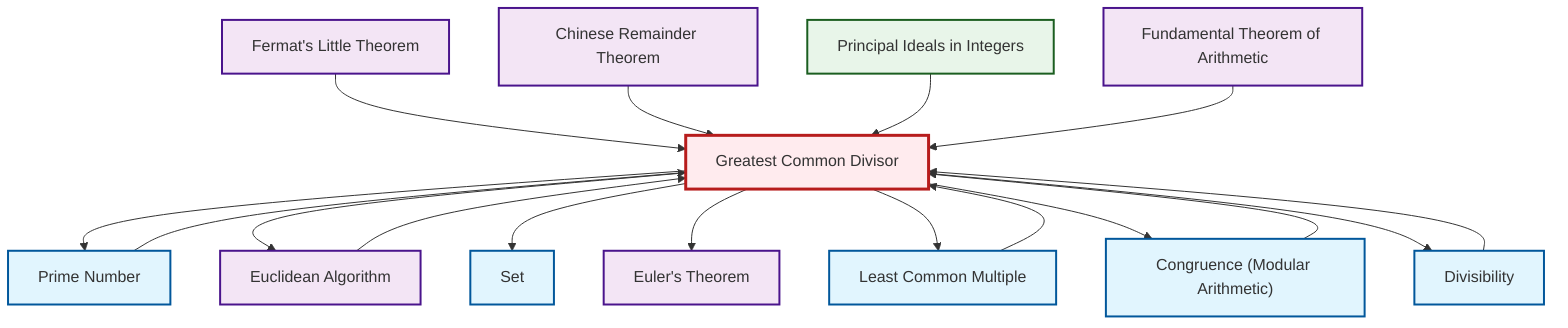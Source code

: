 graph TD
    classDef definition fill:#e1f5fe,stroke:#01579b,stroke-width:2px
    classDef theorem fill:#f3e5f5,stroke:#4a148c,stroke-width:2px
    classDef axiom fill:#fff3e0,stroke:#e65100,stroke-width:2px
    classDef example fill:#e8f5e9,stroke:#1b5e20,stroke-width:2px
    classDef current fill:#ffebee,stroke:#b71c1c,stroke-width:3px
    thm-fermat-little["Fermat's Little Theorem"]:::theorem
    ex-principal-ideal["Principal Ideals in Integers"]:::example
    def-lcm["Least Common Multiple"]:::definition
    def-congruence["Congruence (Modular Arithmetic)"]:::definition
    def-divisibility["Divisibility"]:::definition
    def-prime["Prime Number"]:::definition
    thm-euclidean-algorithm["Euclidean Algorithm"]:::theorem
    thm-chinese-remainder["Chinese Remainder Theorem"]:::theorem
    def-set["Set"]:::definition
    thm-fundamental-arithmetic["Fundamental Theorem of Arithmetic"]:::theorem
    def-gcd["Greatest Common Divisor"]:::definition
    thm-euler["Euler's Theorem"]:::theorem
    def-lcm --> def-gcd
    def-gcd --> def-prime
    def-gcd --> thm-euclidean-algorithm
    def-prime --> def-gcd
    def-gcd --> def-set
    def-gcd --> thm-euler
    def-divisibility --> def-gcd
    thm-fermat-little --> def-gcd
    thm-euclidean-algorithm --> def-gcd
    thm-chinese-remainder --> def-gcd
    def-gcd --> def-lcm
    ex-principal-ideal --> def-gcd
    def-gcd --> def-congruence
    def-congruence --> def-gcd
    thm-fundamental-arithmetic --> def-gcd
    def-gcd --> def-divisibility
    class def-gcd current